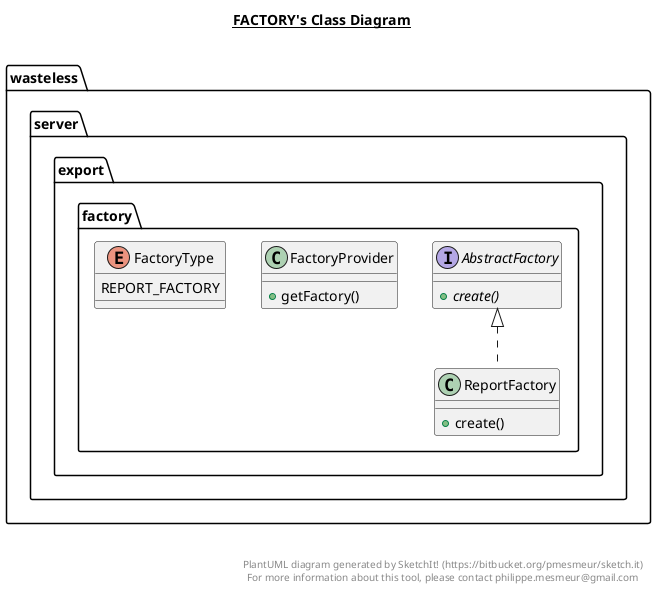 @startuml

title __FACTORY's Class Diagram__\n

  namespace wasteless.server {
    namespace export.factory {
      interface wasteless.server.export.factory.AbstractFactory {
          {abstract} + create()
      }
    }
  }
  

  namespace wasteless.server {
    namespace export.factory {
      class wasteless.server.export.factory.FactoryProvider {
          + getFactory()
      }
    }
  }
  

  namespace wasteless.server {
    namespace export.factory {
      enum FactoryType {
        REPORT_FACTORY
      }
    }
  }
  

  namespace wasteless.server {
    namespace export.factory {
      class wasteless.server.export.factory.ReportFactory {
          + create()
      }
    }
  }
  

  wasteless.server.export.factory.ReportFactory .up.|> wasteless.server.export.factory.AbstractFactory


right footer


PlantUML diagram generated by SketchIt! (https://bitbucket.org/pmesmeur/sketch.it)
For more information about this tool, please contact philippe.mesmeur@gmail.com
endfooter

@enduml
